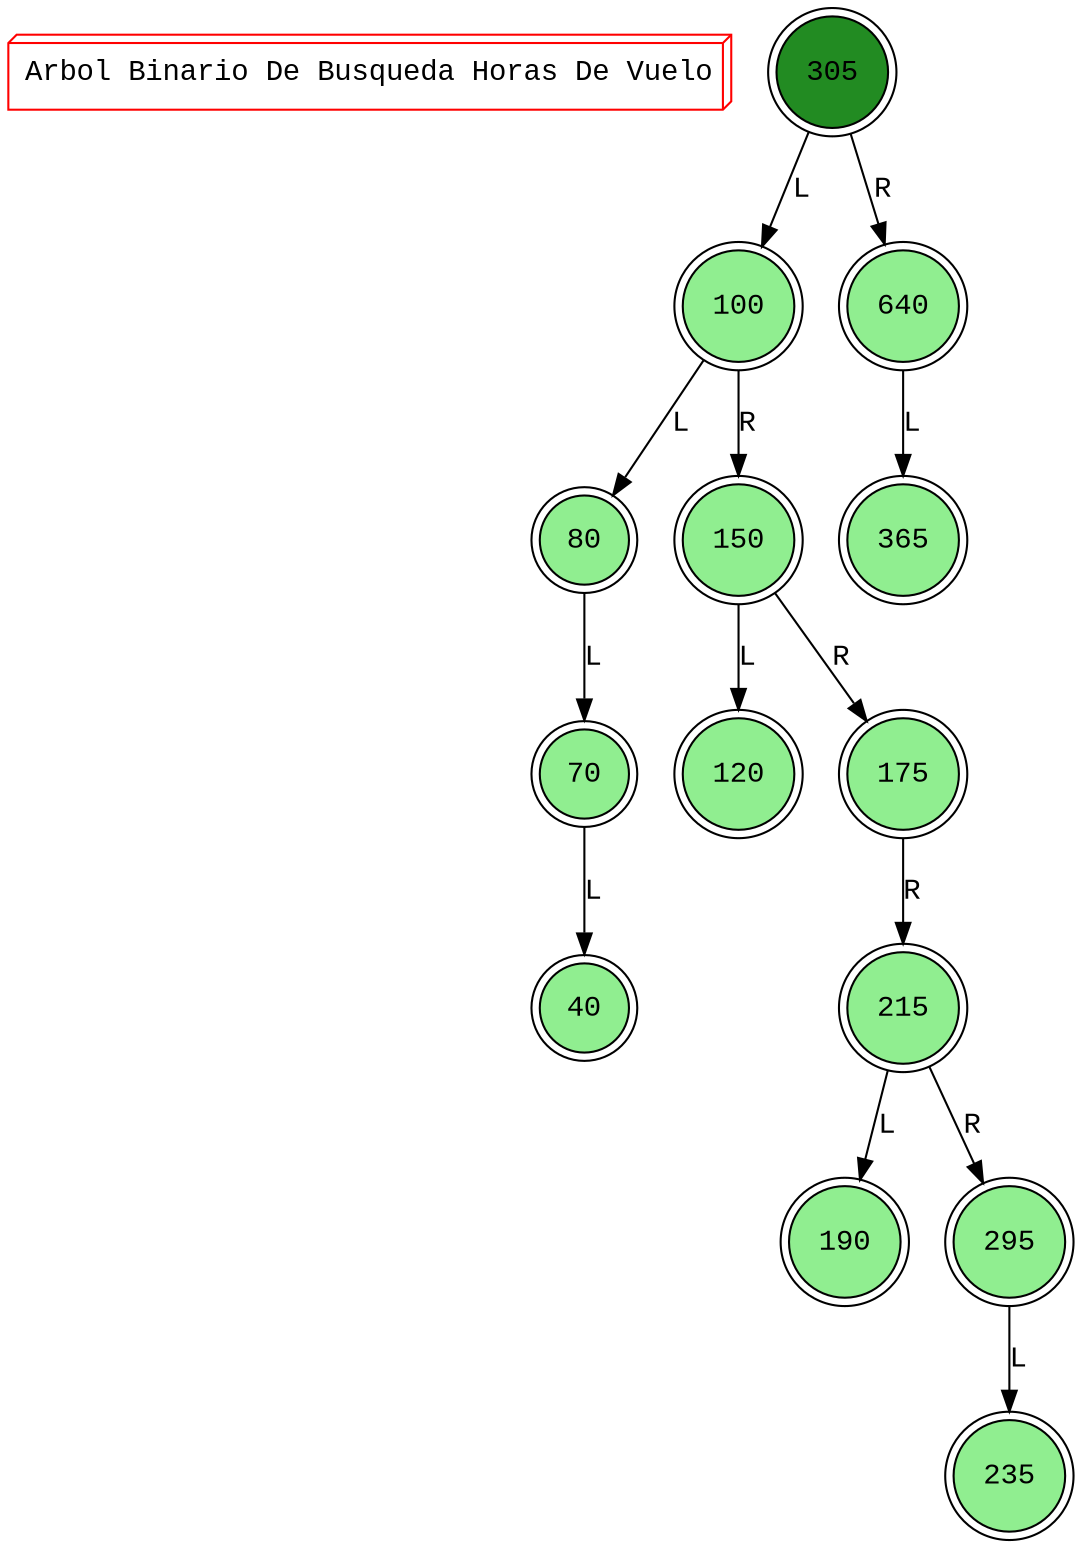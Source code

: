digraph G {
node [shape=doublecircle, fontname="Courier New"];
edge [fontname="Courier New"];
Titulo [fontname="Courier New", color=red shape=box3d label="Arbol Binario De Busqueda Horas De Vuelo"];
305 [style=filled, fillcolor=forestgreen];
305 -> 100 [label="L"];
100 [style=filled, fillcolor=lightgreen];
100 -> 80 [label="L"];
80 [style=filled, fillcolor=lightgreen];
80 -> 70 [label="L"];
70 [style=filled, fillcolor=lightgreen];
70 -> 40 [label="L"];
40 [style=filled, fillcolor=lightgreen];
100 -> 150 [label="R"];
150 [style=filled, fillcolor=lightgreen];
150 -> 120 [label="L"];
120 [style=filled, fillcolor=lightgreen];
150 -> 175 [label="R"];
175 [style=filled, fillcolor=lightgreen];
175 -> 215 [label="R"];
215 [style=filled, fillcolor=lightgreen];
215 -> 190 [label="L"];
190 [style=filled, fillcolor=lightgreen];
215 -> 295 [label="R"];
295 [style=filled, fillcolor=lightgreen];
295 -> 235 [label="L"];
235 [style=filled, fillcolor=lightgreen];
305 -> 640 [label="R"];
640 [style=filled, fillcolor=lightgreen];
640 -> 365 [label="L"];
365 [style=filled, fillcolor=lightgreen];
}
